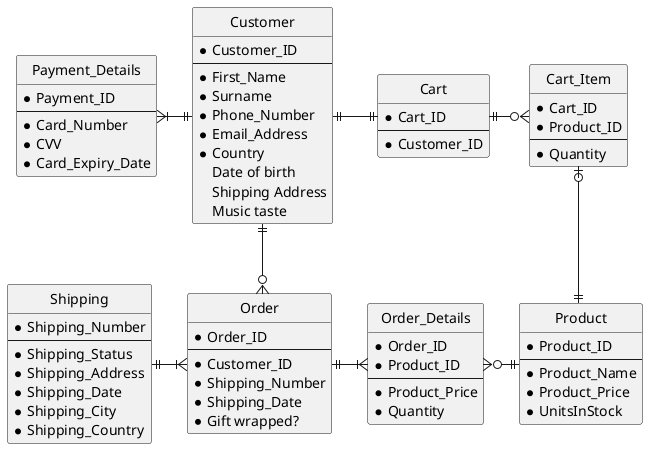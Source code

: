 @startuml HV Lo-Fi

skinparam Style StrictUML
skinparam LineType ortho
skinparam monochrome true

class Customer {
    * Customer_ID
--
    * First_Name
    * Surname
    * Phone_Number
    * Email_Address
    * Country
    Date of birth
    Shipping Address
    Music taste
}

class Product {
    * Product_ID
--
    * Product_Name
    * Product_Price
    * UnitsInStock
}

class Order {
    * Order_ID
--
    * Customer_ID
    * Shipping_Number
    * Shipping_Date
    * Gift wrapped?
}

class Shipping {
    * Shipping_Number
--
    * Shipping_Status
    * Shipping_Address
    * Shipping_Date
    * Shipping_City
    * Shipping_Country
}

class Payment_Details {
    * Payment_ID
--
    * Card_Number
    * CVV
    * Card_Expiry_Date
}

class Order_Details {
    * Order_ID
    * Product_ID
--
    * Product_Price
    * Quantity
}

class Cart {
    * Cart_ID
--
    * Customer_ID
}

class Cart_Item {
    * Cart_ID
    * Product_ID
--
    * Quantity
}

Customer ||--o{ Order
Customer ||-|| Cart
Cart ||-o{ Cart_Item
Cart_Item |o-|| Product
Payment_Details }|-|| Customer
Shipping ||-|{ Order
Order ||-|{ Order_Details
Order_Details }o-|| Product

@enduml